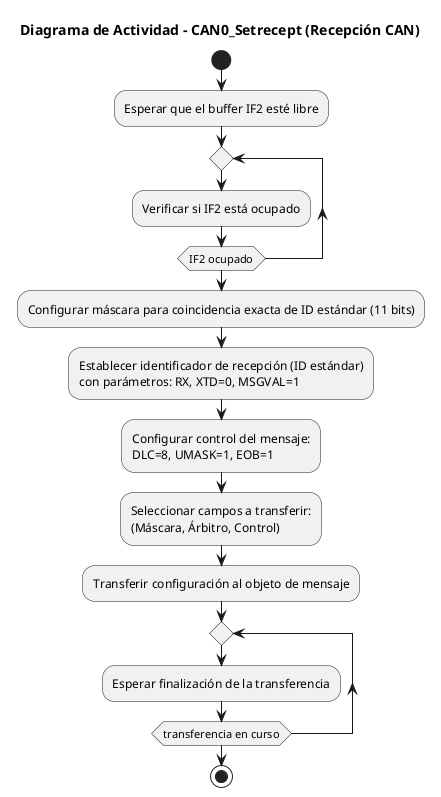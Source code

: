 @startuml Configuracion_RX
title Diagrama de Actividad - CAN0_Setrecept (Recepción CAN)

start

:Esperar que el buffer IF2 esté libre;

repeat
  :Verificar si IF2 está ocupado;
repeat while (IF2 ocupado)

:Configurar máscara para coincidencia exacta de ID estándar (11 bits);

:Establecer identificador de recepción (ID estándar)\ncon parámetros: RX, XTD=0, MSGVAL=1;

:Configurar control del mensaje:\nDLC=8, UMASK=1, EOB=1;

:Seleccionar campos a transferir:\n(Máscara, Árbitro, Control);

:Transferir configuración al objeto de mensaje;

repeat
  :Esperar finalización de la transferencia;
repeat while (transferencia en curso)

stop
@enduml
